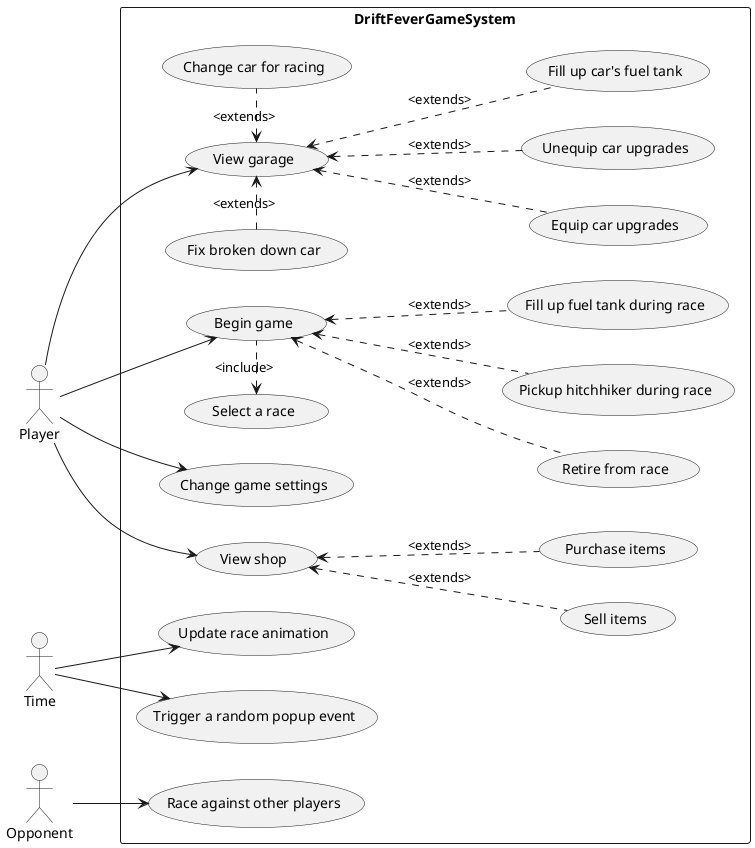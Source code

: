 @startuml
'Alt + D to preview


left to right direction

:Player: as Player

:Time: as Time
:Opponent: as Opp
rectangle DriftFeverGameSystem {

Player --> (Change game settings)


Player --> (View garage)  
(View garage) <.. (Equip car upgrades) : <extends>
(View garage) <.. (Unequip car upgrades) : <extends>
(View garage) <.left. (Fix broken down car) : <extends>
(View garage) <.right. (Change car for racing) : <extends>
(View garage) <.. (Fill up car's fuel tank) : <extends>

Player --> (View shop)
(View shop) <.. (Sell items) : <extends>
(View shop) <.. (Purchase items) : <extends>



Player --> (Begin game)
(Begin game) .-left.> (Select a race) : <include>
(Begin game) <.. (Retire from race) : <extends>
(Begin game) <.. (Pickup hitchhiker during race) : <extends>
(Begin game) <.. (Fill up fuel tank during race) : <extends>


Time --> (Update race animation)
Time --> (Trigger a random popup event)

Opp --> (Race against other players)

}





@enduml